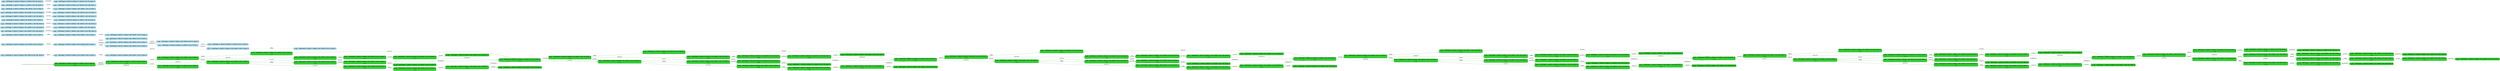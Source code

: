 digraph g {

	rankdir="LR"

	__invisible__[shape="point", color="forestgreen"]
	c0q0[label=<<b>c<sub>0</sub>q<sub>0</sub> = AskChange=0, AskCof=0, Balance=0, CofLeft=6, Pot=0, Status=0</b><br/><br/><i>v=56</i>>, shape="box", style="rounded, filled", fillcolor="limegreen", color="forestgreen", penwidth=3] // Initial
	c11q1[label=<<b>c<sub>11</sub>q<sub>1</sub> = AskChange=0, AskCof=0, Balance=0, CofLeft=6, Pot=0, Status=1</b><br/><br/><i>v=56</i>>, shape="box", style="rounded, filled", fillcolor="limegreen", color="forestgreen"]
	c24q0[label=<<b>c<sub>24</sub>q<sub>0</sub> = AskChange=0, AskCof=0, Balance=0, CofLeft=6, Pot=0, Status=2</b><br/><br/><i>v=56</i>>, shape="box", style="rounded, filled", fillcolor="limegreen", color="forestgreen"]
	c32q1[label=<<b>c<sub>32</sub>q<sub>1</sub> = AskChange=0, AskCof=0, Balance=100, CofLeft=6, Pot=0, Status=1</b><br/><br/><i>v=56</i>>, shape="box", style="rounded, filled", fillcolor="limegreen", color="forestgreen"]
	c33q0[label=<<b>c<sub>33</sub>q<sub>0</sub> = AskChange=0, AskCof=0, Balance=200, CofLeft=6, Pot=0, Status=1</b><br/><br/><i>v=55</i>>, shape="box", style="rounded, filled", fillcolor="limegreen", color="forestgreen"]
	c41q4[label=<<b>c<sub>41</sub>q<sub>4</sub> = AskChange=0, AskCof=1, Balance=200, CofLeft=6, Pot=0, Status=1</b><br/><br/><i>v=54</i>>, shape="box", style="rounded, filled", fillcolor="limegreen", color="forestgreen"]
	c42q2[label=<<b>c<sub>42</sub>q<sub>2</sub> = AskChange=1, AskCof=0, Balance=150, CofLeft=5, Pot=50, Status=1</b><br/><br/><i>v=53</i>>, shape="box", style="rounded, filled", fillcolor="limegreen", color="forestgreen"]
	c109q0[label=<<b>c<sub>109</sub>q<sub>0</sub> = AskChange=1, AskCof=0, Balance=150, CofLeft=5, Pot=50, Status=2</b>>, shape="box", style="rounded, filled", fillcolor="limegreen", color="forestgreen"]
	c48q1[label=<<b>c<sub>48</sub>q<sub>1</sub> = AskChange=0, AskCof=0, Balance=0, CofLeft=5, Pot=50, Status=1</b><br/><br/><i>v=53</i>>, shape="box", style="rounded, filled", fillcolor="limegreen", color="forestgreen"]
	c49q1[label=<<b>c<sub>49</sub>q<sub>1</sub> = AskChange=0, AskCof=0, Balance=100, CofLeft=5, Pot=50, Status=1</b><br/><br/><i>v=51</i>>, shape="box", style="rounded, filled", fillcolor="limegreen", color="forestgreen"]
	c53q4[label=<<b>c<sub>53</sub>q<sub>4</sub> = AskChange=0, AskCof=1, Balance=100, CofLeft=5, Pot=50, Status=1</b><br/><br/><i>v=50</i>>, shape="box", style="rounded, filled", fillcolor="limegreen", color="forestgreen"]
	c59q2[label=<<b>c<sub>59</sub>q<sub>2</sub> = AskChange=1, AskCof=0, Balance=50, CofLeft=4, Pot=100, Status=1</b><br/><br/><i>v=49</i>>, shape="box", style="rounded, filled", fillcolor="limegreen", color="forestgreen"]
	c114q0[label=<<b>c<sub>114</sub>q<sub>0</sub> = AskChange=1, AskCof=0, Balance=50, CofLeft=4, Pot=100, Status=2</b>>, shape="box", style="rounded, filled", fillcolor="limegreen", color="forestgreen"]
	c60q1[label=<<b>c<sub>60</sub>q<sub>1</sub> = AskChange=0, AskCof=0, Balance=0, CofLeft=4, Pot=100, Status=1</b><br/><br/><i>v=50</i>>, shape="box", style="rounded, filled", fillcolor="limegreen", color="forestgreen"]
	c61q1[label=<<b>c<sub>61</sub>q<sub>1</sub> = AskChange=0, AskCof=0, Balance=100, CofLeft=4, Pot=100, Status=1</b><br/><br/><i>v=48</i>>, shape="box", style="rounded, filled", fillcolor="limegreen", color="forestgreen"]
	c65q4[label=<<b>c<sub>65</sub>q<sub>4</sub> = AskChange=0, AskCof=1, Balance=100, CofLeft=4, Pot=100, Status=1</b><br/><br/><i>v=47</i>>, shape="box", style="rounded, filled", fillcolor="limegreen", color="forestgreen"]
	c71q2[label=<<b>c<sub>71</sub>q<sub>2</sub> = AskChange=1, AskCof=0, Balance=50, CofLeft=3, Pot=150, Status=1</b><br/><br/><i>v=46</i>>, shape="box", style="rounded, filled", fillcolor="limegreen", color="forestgreen"]
	c117q0[label=<<b>c<sub>117</sub>q<sub>0</sub> = AskChange=1, AskCof=0, Balance=50, CofLeft=3, Pot=150, Status=2</b>>, shape="box", style="rounded, filled", fillcolor="limegreen", color="forestgreen"]
	c72q1[label=<<b>c<sub>72</sub>q<sub>1</sub> = AskChange=0, AskCof=0, Balance=0, CofLeft=3, Pot=150, Status=1</b><br/><br/><i>v=47</i>>, shape="box", style="rounded, filled", fillcolor="limegreen", color="forestgreen"]
	c73q1[label=<<b>c<sub>73</sub>q<sub>1</sub> = AskChange=0, AskCof=0, Balance=100, CofLeft=3, Pot=150, Status=1</b><br/><br/><i>v=45</i>>, shape="box", style="rounded, filled", fillcolor="limegreen", color="forestgreen"]
	c77q4[label=<<b>c<sub>77</sub>q<sub>4</sub> = AskChange=0, AskCof=1, Balance=100, CofLeft=3, Pot=150, Status=1</b><br/><br/><i>v=44</i>>, shape="box", style="rounded, filled", fillcolor="limegreen", color="forestgreen"]
	c83q2[label=<<b>c<sub>83</sub>q<sub>2</sub> = AskChange=1, AskCof=0, Balance=50, CofLeft=2, Pot=200, Status=1</b><br/><br/><i>v=43</i>>, shape="box", style="rounded, filled", fillcolor="limegreen", color="forestgreen"]
	c120q0[label=<<b>c<sub>120</sub>q<sub>0</sub> = AskChange=1, AskCof=0, Balance=50, CofLeft=2, Pot=200, Status=2</b>>, shape="box", style="rounded, filled", fillcolor="limegreen", color="forestgreen"]
	c84q1[label=<<b>c<sub>84</sub>q<sub>1</sub> = AskChange=0, AskCof=0, Balance=0, CofLeft=2, Pot=200, Status=1</b><br/><br/><i>v=44</i>>, shape="box", style="rounded, filled", fillcolor="limegreen", color="forestgreen"]
	c85q1[label=<<b>c<sub>85</sub>q<sub>1</sub> = AskChange=0, AskCof=0, Balance=100, CofLeft=2, Pot=200, Status=1</b><br/><br/><i>v=42</i>>, shape="box", style="rounded, filled", fillcolor="limegreen", color="forestgreen"]
	c89q4[label=<<b>c<sub>89</sub>q<sub>4</sub> = AskChange=0, AskCof=1, Balance=100, CofLeft=2, Pot=200, Status=1</b><br/><br/><i>v=41</i>>, shape="box", style="rounded, filled", fillcolor="limegreen", color="forestgreen"]
	c95q2[label=<<b>c<sub>95</sub>q<sub>2</sub> = AskChange=1, AskCof=0, Balance=50, CofLeft=1, Pot=250, Status=1</b><br/><br/><i>v=40</i>>, shape="box", style="rounded, filled", fillcolor="limegreen", color="forestgreen"]
	c123q0[label=<<b>c<sub>123</sub>q<sub>0</sub> = AskChange=1, AskCof=0, Balance=50, CofLeft=1, Pot=250, Status=2</b>>, shape="box", style="rounded, filled", fillcolor="limegreen", color="forestgreen"]
	c96q1[label=<<b>c<sub>96</sub>q<sub>1</sub> = AskChange=0, AskCof=0, Balance=0, CofLeft=1, Pot=250, Status=1</b><br/><br/><i>v=41</i>>, shape="box", style="rounded, filled", fillcolor="limegreen", color="forestgreen"]
	c97q1[label=<<b>c<sub>97</sub>q<sub>1</sub> = AskChange=0, AskCof=0, Balance=100, CofLeft=1, Pot=250, Status=1</b><br/><br/><i>v=39</i>>, shape="box", style="rounded, filled", fillcolor="limegreen", color="forestgreen"]
	c101q4[label=<<b>c<sub>101</sub>q<sub>4</sub> = AskChange=0, AskCof=1, Balance=100, CofLeft=1, Pot=250, Status=1</b><br/><br/><i>v=38</i>>, shape="box", style="rounded, filled", fillcolor="limegreen", color="forestgreen"]
	c107q0[label=<<b>c<sub>107</sub>q<sub>0</sub> = AskChange=1, AskCof=0, Balance=50, CofLeft=0, Pot=300, Status=2</b><br/><br/><i>v=37</i>>, shape="box", style="rounded, filled", fillcolor="limegreen", color="forestgreen"]
	c126q0[label=<<b>c<sub>126</sub>q<sub>0</sub> = AskChange=1, AskCof=0, Balance=50, CofLeft=0, Pot=300, Status=0</b>>, shape="box", style="rounded, filled", fillcolor="limegreen", color="forestgreen"]
	c102q0[label=<<b>c<sub>102</sub>q<sub>0</sub> = AskChange=0, AskCof=0, Balance=200, CofLeft=1, Pot=250, Status=1</b><br/><br/><i>v=37</i>>, shape="box", style="rounded, filled", fillcolor="limegreen", color="forestgreen"]
	c104q4[label=<<b>c<sub>104</sub>q<sub>4</sub> = AskChange=0, AskCof=1, Balance=200, CofLeft=1, Pot=250, Status=1</b><br/><br/><i>v=36</i>>, shape="box", style="rounded, filled", fillcolor="limegreen", color="forestgreen"]
	c105q0[label=<<b>c<sub>105</sub>q<sub>0</sub> = AskChange=1, AskCof=0, Balance=150, CofLeft=0, Pot=300, Status=2</b><br/><br/><i>v=35</i>>, shape="box", style="rounded, filled", fillcolor="limegreen", color="forestgreen"]
	c124q0[label=<<b>c<sub>124</sub>q<sub>0</sub> = AskChange=1, AskCof=0, Balance=150, CofLeft=0, Pot=300, Status=0</b>>, shape="box", style="rounded, filled", fillcolor="limegreen", color="forestgreen"]
	c100q1[label=<<b>c<sub>100</sub>q<sub>1</sub> = AskChange=0, AskCof=0, Balance=150, CofLeft=1, Pot=250, Status=1</b><br/><br/><i>v=38</i>>, shape="box", style="rounded, filled", fillcolor="limegreen", color="forestgreen"]
	c103q4[label=<<b>c<sub>103</sub>q<sub>4</sub> = AskChange=0, AskCof=1, Balance=150, CofLeft=1, Pot=250, Status=1</b><br/><br/><i>v=37</i>>, shape="box", style="rounded, filled", fillcolor="limegreen", color="forestgreen"]
	c106q0[label=<<b>c<sub>106</sub>q<sub>0</sub> = AskChange=1, AskCof=0, Balance=100, CofLeft=0, Pot=300, Status=2</b><br/><br/><i>v=36</i>>, shape="box", style="rounded, filled", fillcolor="limegreen", color="forestgreen"]
	c125q0[label=<<b>c<sub>125</sub>q<sub>0</sub> = AskChange=1, AskCof=0, Balance=100, CofLeft=0, Pot=300, Status=0</b>>, shape="box", style="rounded, filled", fillcolor="limegreen", color="forestgreen"]
	c98q1[label=<<b>c<sub>98</sub>q<sub>1</sub> = AskChange=0, AskCof=0, Balance=50, CofLeft=1, Pot=250, Status=1</b><br/><br/><i>v=40</i>>, shape="box", style="rounded, filled", fillcolor="limegreen", color="forestgreen"]
	c99q4[label=<<b>c<sub>99</sub>q<sub>4</sub> = AskChange=0, AskCof=1, Balance=50, CofLeft=1, Pot=250, Status=1</b><br/><br/><i>v=39</i>>, shape="box", style="rounded, filled", fillcolor="limegreen", color="forestgreen"]
	c108q0[label=<<b>c<sub>108</sub>q<sub>0</sub> = AskChange=0, AskCof=0, Balance=0, CofLeft=0, Pot=300, Status=2</b><br/><br/><i>v=38</i>>, shape="box", style="rounded, filled", fillcolor="limegreen", color="forestgreen"]
	c127q0[label=<<b>c<sub>127</sub>q<sub>0</sub> = AskChange=0, AskCof=0, Balance=0, CofLeft=0, Pot=300, Status=0</b>>, shape="box", style="rounded, filled", fillcolor="limegreen", color="forestgreen"]
	c90q0[label=<<b>c<sub>90</sub>q<sub>0</sub> = AskChange=0, AskCof=0, Balance=200, CofLeft=2, Pot=200, Status=1</b><br/><br/><i>v=40</i>>, shape="box", style="rounded, filled", fillcolor="limegreen", color="forestgreen"]
	c92q4[label=<<b>c<sub>92</sub>q<sub>4</sub> = AskChange=0, AskCof=1, Balance=200, CofLeft=2, Pot=200, Status=1</b><br/><br/><i>v=39</i>>, shape="box", style="rounded, filled", fillcolor="limegreen", color="forestgreen"]
	c93q2[label=<<b>c<sub>93</sub>q<sub>2</sub> = AskChange=1, AskCof=0, Balance=150, CofLeft=1, Pot=250, Status=1</b><br/><br/><i>v=38</i>>, shape="box", style="rounded, filled", fillcolor="limegreen", color="forestgreen"]
	c121q0[label=<<b>c<sub>121</sub>q<sub>0</sub> = AskChange=1, AskCof=0, Balance=150, CofLeft=1, Pot=250, Status=2</b>>, shape="box", style="rounded, filled", fillcolor="limegreen", color="forestgreen"]
	c88q1[label=<<b>c<sub>88</sub>q<sub>1</sub> = AskChange=0, AskCof=0, Balance=150, CofLeft=2, Pot=200, Status=1</b><br/><br/><i>v=41</i>>, shape="box", style="rounded, filled", fillcolor="limegreen", color="forestgreen"]
	c91q4[label=<<b>c<sub>91</sub>q<sub>4</sub> = AskChange=0, AskCof=1, Balance=150, CofLeft=2, Pot=200, Status=1</b><br/><br/><i>v=40</i>>, shape="box", style="rounded, filled", fillcolor="limegreen", color="forestgreen"]
	c94q2[label=<<b>c<sub>94</sub>q<sub>2</sub> = AskChange=1, AskCof=0, Balance=100, CofLeft=1, Pot=250, Status=1</b><br/><br/><i>v=39</i>>, shape="box", style="rounded, filled", fillcolor="limegreen", color="forestgreen"]
	c122q0[label=<<b>c<sub>122</sub>q<sub>0</sub> = AskChange=1, AskCof=0, Balance=100, CofLeft=1, Pot=250, Status=2</b>>, shape="box", style="rounded, filled", fillcolor="limegreen", color="forestgreen"]
	c86q1[label=<<b>c<sub>86</sub>q<sub>1</sub> = AskChange=0, AskCof=0, Balance=50, CofLeft=2, Pot=200, Status=1</b><br/><br/><i>v=43</i>>, shape="box", style="rounded, filled", fillcolor="limegreen", color="forestgreen"]
	c87q4[label=<<b>c<sub>87</sub>q<sub>4</sub> = AskChange=0, AskCof=1, Balance=50, CofLeft=2, Pot=200, Status=1</b><br/><br/><i>v=42</i>>, shape="box", style="rounded, filled", fillcolor="limegreen", color="forestgreen"]
	c78q0[label=<<b>c<sub>78</sub>q<sub>0</sub> = AskChange=0, AskCof=0, Balance=200, CofLeft=3, Pot=150, Status=1</b><br/><br/><i>v=43</i>>, shape="box", style="rounded, filled", fillcolor="limegreen", color="forestgreen"]
	c80q4[label=<<b>c<sub>80</sub>q<sub>4</sub> = AskChange=0, AskCof=1, Balance=200, CofLeft=3, Pot=150, Status=1</b><br/><br/><i>v=42</i>>, shape="box", style="rounded, filled", fillcolor="limegreen", color="forestgreen"]
	c81q2[label=<<b>c<sub>81</sub>q<sub>2</sub> = AskChange=1, AskCof=0, Balance=150, CofLeft=2, Pot=200, Status=1</b><br/><br/><i>v=41</i>>, shape="box", style="rounded, filled", fillcolor="limegreen", color="forestgreen"]
	c118q0[label=<<b>c<sub>118</sub>q<sub>0</sub> = AskChange=1, AskCof=0, Balance=150, CofLeft=2, Pot=200, Status=2</b>>, shape="box", style="rounded, filled", fillcolor="limegreen", color="forestgreen"]
	c76q1[label=<<b>c<sub>76</sub>q<sub>1</sub> = AskChange=0, AskCof=0, Balance=150, CofLeft=3, Pot=150, Status=1</b><br/><br/><i>v=44</i>>, shape="box", style="rounded, filled", fillcolor="limegreen", color="forestgreen"]
	c79q4[label=<<b>c<sub>79</sub>q<sub>4</sub> = AskChange=0, AskCof=1, Balance=150, CofLeft=3, Pot=150, Status=1</b><br/><br/><i>v=43</i>>, shape="box", style="rounded, filled", fillcolor="limegreen", color="forestgreen"]
	c82q2[label=<<b>c<sub>82</sub>q<sub>2</sub> = AskChange=1, AskCof=0, Balance=100, CofLeft=2, Pot=200, Status=1</b><br/><br/><i>v=42</i>>, shape="box", style="rounded, filled", fillcolor="limegreen", color="forestgreen"]
	c119q0[label=<<b>c<sub>119</sub>q<sub>0</sub> = AskChange=1, AskCof=0, Balance=100, CofLeft=2, Pot=200, Status=2</b>>, shape="box", style="rounded, filled", fillcolor="limegreen", color="forestgreen"]
	c74q1[label=<<b>c<sub>74</sub>q<sub>1</sub> = AskChange=0, AskCof=0, Balance=50, CofLeft=3, Pot=150, Status=1</b><br/><br/><i>v=46</i>>, shape="box", style="rounded, filled", fillcolor="limegreen", color="forestgreen"]
	c75q4[label=<<b>c<sub>75</sub>q<sub>4</sub> = AskChange=0, AskCof=1, Balance=50, CofLeft=3, Pot=150, Status=1</b><br/><br/><i>v=45</i>>, shape="box", style="rounded, filled", fillcolor="limegreen", color="forestgreen"]
	c66q0[label=<<b>c<sub>66</sub>q<sub>0</sub> = AskChange=0, AskCof=0, Balance=200, CofLeft=4, Pot=100, Status=1</b><br/><br/><i>v=46</i>>, shape="box", style="rounded, filled", fillcolor="limegreen", color="forestgreen"]
	c68q4[label=<<b>c<sub>68</sub>q<sub>4</sub> = AskChange=0, AskCof=1, Balance=200, CofLeft=4, Pot=100, Status=1</b><br/><br/><i>v=45</i>>, shape="box", style="rounded, filled", fillcolor="limegreen", color="forestgreen"]
	c69q2[label=<<b>c<sub>69</sub>q<sub>2</sub> = AskChange=1, AskCof=0, Balance=150, CofLeft=3, Pot=150, Status=1</b><br/><br/><i>v=44</i>>, shape="box", style="rounded, filled", fillcolor="limegreen", color="forestgreen"]
	c115q0[label=<<b>c<sub>115</sub>q<sub>0</sub> = AskChange=1, AskCof=0, Balance=150, CofLeft=3, Pot=150, Status=2</b>>, shape="box", style="rounded, filled", fillcolor="limegreen", color="forestgreen"]
	c64q1[label=<<b>c<sub>64</sub>q<sub>1</sub> = AskChange=0, AskCof=0, Balance=150, CofLeft=4, Pot=100, Status=1</b><br/><br/><i>v=47</i>>, shape="box", style="rounded, filled", fillcolor="limegreen", color="forestgreen"]
	c67q4[label=<<b>c<sub>67</sub>q<sub>4</sub> = AskChange=0, AskCof=1, Balance=150, CofLeft=4, Pot=100, Status=1</b><br/><br/><i>v=46</i>>, shape="box", style="rounded, filled", fillcolor="limegreen", color="forestgreen"]
	c70q2[label=<<b>c<sub>70</sub>q<sub>2</sub> = AskChange=1, AskCof=0, Balance=100, CofLeft=3, Pot=150, Status=1</b><br/><br/><i>v=45</i>>, shape="box", style="rounded, filled", fillcolor="limegreen", color="forestgreen"]
	c116q0[label=<<b>c<sub>116</sub>q<sub>0</sub> = AskChange=1, AskCof=0, Balance=100, CofLeft=3, Pot=150, Status=2</b>>, shape="box", style="rounded, filled", fillcolor="limegreen", color="forestgreen"]
	c62q1[label=<<b>c<sub>62</sub>q<sub>1</sub> = AskChange=0, AskCof=0, Balance=50, CofLeft=4, Pot=100, Status=1</b><br/><br/><i>v=49</i>>, shape="box", style="rounded, filled", fillcolor="limegreen", color="forestgreen"]
	c63q4[label=<<b>c<sub>63</sub>q<sub>4</sub> = AskChange=0, AskCof=1, Balance=50, CofLeft=4, Pot=100, Status=1</b><br/><br/><i>v=48</i>>, shape="box", style="rounded, filled", fillcolor="limegreen", color="forestgreen"]
	c54q0[label=<<b>c<sub>54</sub>q<sub>0</sub> = AskChange=0, AskCof=0, Balance=200, CofLeft=5, Pot=50, Status=1</b><br/><br/><i>v=49</i>>, shape="box", style="rounded, filled", fillcolor="limegreen", color="forestgreen"]
	c56q4[label=<<b>c<sub>56</sub>q<sub>4</sub> = AskChange=0, AskCof=1, Balance=200, CofLeft=5, Pot=50, Status=1</b><br/><br/><i>v=48</i>>, shape="box", style="rounded, filled", fillcolor="limegreen", color="forestgreen"]
	c57q2[label=<<b>c<sub>57</sub>q<sub>2</sub> = AskChange=1, AskCof=0, Balance=150, CofLeft=4, Pot=100, Status=1</b><br/><br/><i>v=47</i>>, shape="box", style="rounded, filled", fillcolor="limegreen", color="forestgreen"]
	c112q0[label=<<b>c<sub>112</sub>q<sub>0</sub> = AskChange=1, AskCof=0, Balance=150, CofLeft=4, Pot=100, Status=2</b>>, shape="box", style="rounded, filled", fillcolor="limegreen", color="forestgreen"]
	c52q1[label=<<b>c<sub>52</sub>q<sub>1</sub> = AskChange=0, AskCof=0, Balance=150, CofLeft=5, Pot=50, Status=1</b><br/><br/><i>v=50</i>>, shape="box", style="rounded, filled", fillcolor="limegreen", color="forestgreen"]
	c55q4[label=<<b>c<sub>55</sub>q<sub>4</sub> = AskChange=0, AskCof=1, Balance=150, CofLeft=5, Pot=50, Status=1</b><br/><br/><i>v=49</i>>, shape="box", style="rounded, filled", fillcolor="limegreen", color="forestgreen"]
	c58q2[label=<<b>c<sub>58</sub>q<sub>2</sub> = AskChange=1, AskCof=0, Balance=100, CofLeft=4, Pot=100, Status=1</b><br/><br/><i>v=48</i>>, shape="box", style="rounded, filled", fillcolor="limegreen", color="forestgreen"]
	c113q0[label=<<b>c<sub>113</sub>q<sub>0</sub> = AskChange=1, AskCof=0, Balance=100, CofLeft=4, Pot=100, Status=2</b>>, shape="box", style="rounded, filled", fillcolor="limegreen", color="forestgreen"]
	c50q1[label=<<b>c<sub>50</sub>q<sub>1</sub> = AskChange=0, AskCof=0, Balance=50, CofLeft=5, Pot=50, Status=1</b><br/><br/><i>v=52</i>>, shape="box", style="rounded, filled", fillcolor="limegreen", color="forestgreen"]
	c51q4[label=<<b>c<sub>51</sub>q<sub>4</sub> = AskChange=0, AskCof=1, Balance=50, CofLeft=5, Pot=50, Status=1</b><br/><br/><i>v=51</i>>, shape="box", style="rounded, filled", fillcolor="limegreen", color="forestgreen"]
	c34q1[label=<<b>c<sub>34</sub>q<sub>1</sub> = AskChange=0, AskCof=0, Balance=150, CofLeft=6, Pot=0, Status=1</b><br/><br/><i>v=56</i>>, shape="box", style="rounded, filled", fillcolor="limegreen", color="forestgreen"]
	c40q4[label=<<b>c<sub>40</sub>q<sub>4</sub> = AskChange=0, AskCof=1, Balance=150, CofLeft=6, Pot=0, Status=1</b><br/><br/><i>v=55</i>>, shape="box", style="rounded, filled", fillcolor="limegreen", color="forestgreen"]
	c43q2[label=<<b>c<sub>43</sub>q<sub>2</sub> = AskChange=1, AskCof=0, Balance=100, CofLeft=5, Pot=50, Status=1</b><br/><br/><i>v=54</i>>, shape="box", style="rounded, filled", fillcolor="limegreen", color="forestgreen"]
	c110q0[label=<<b>c<sub>110</sub>q<sub>0</sub> = AskChange=1, AskCof=0, Balance=100, CofLeft=5, Pot=50, Status=2</b>>, shape="box", style="rounded, filled", fillcolor="limegreen", color="forestgreen"]
	c44q4[label=<<b>c<sub>44</sub>q<sub>4</sub> = AskChange=0, AskCof=1, Balance=100, CofLeft=6, Pot=0, Status=1</b><br/><br/><i>v=55</i>>, shape="box", style="rounded, filled", fillcolor="limegreen", color="forestgreen"]
	c45q2[label=<<b>c<sub>45</sub>q<sub>2</sub> = AskChange=1, AskCof=0, Balance=50, CofLeft=5, Pot=50, Status=1</b><br/><br/><i>v=54</i>>, shape="box", style="rounded, filled", fillcolor="limegreen", color="forestgreen"]
	c111q0[label=<<b>c<sub>111</sub>q<sub>0</sub> = AskChange=1, AskCof=0, Balance=50, CofLeft=5, Pot=50, Status=2</b>>, shape="box", style="rounded, filled", fillcolor="limegreen", color="forestgreen"]
	c46q1[label=<<b>c<sub>46</sub>q<sub>1</sub> = AskChange=0, AskCof=0, Balance=50, CofLeft=6, Pot=0, Status=1</b><br/><br/><i>v=55</i>>, shape="box", style="rounded, filled", fillcolor="limegreen", color="forestgreen"]
	c47q4[label=<<b>c<sub>47</sub>q<sub>4</sub> = AskChange=0, AskCof=1, Balance=50, CofLeft=6, Pot=0, Status=1</b><br/><br/><i>v=54</i>>, shape="box", style="rounded, filled", fillcolor="limegreen", color="forestgreen"]
	c1q0[label=<<b>c<sub>1</sub>q<sub>0</sub> = AskChange=0, AskCof=0, Balance=200, CofLeft=0, Pot=0, Status=0</b>>, shape="box", style="rounded, filled, dashed", fillcolor="lightblue2", color="deepskyblue4"]
	c2q0[label=<<b>c<sub>2</sub>q<sub>0</sub> = AskChange=0, AskCof=0, Balance=200, CofLeft=1, Pot=0, Status=0</b>>, shape="box", style="rounded, filled, dashed", fillcolor="lightblue2", color="deepskyblue4"]
	c3q0[label=<<b>c<sub>3</sub>q<sub>0</sub> = AskChange=0, AskCof=0, Balance=200, CofLeft=0, Pot=0, Status=1</b>>, shape="box", style="rounded, filled, dashed", fillcolor="lightblue2", color="deepskyblue4"]
	c4q0[label=<<b>c<sub>4</sub>q<sub>0</sub> = AskChange=0, AskCof=0, Balance=200, CofLeft=0, Pot=0, Status=2</b>>, shape="box", style="rounded, filled, dashed", fillcolor="lightblue2", color="deepskyblue4"]
	c5q2[label=<<b>c<sub>5</sub>q<sub>2</sub> = AskChange=1, AskCof=0, Balance=200, CofLeft=0, Pot=0, Status=1</b>>, shape="box", style="rounded, filled, dashed", fillcolor="lightblue2", color="deepskyblue4"]
	c6q0[label=<<b>c<sub>6</sub>q<sub>0</sub> = AskChange=0, AskCof=1, Balance=200, CofLeft=0, Pot=0, Status=1</b>>, shape="box", style="rounded, filled, dashed", fillcolor="lightblue2", color="deepskyblue4"]
	c7q0[label=<<b>c<sub>7</sub>q<sub>0</sub> = AskChange=0, AskCof=0, Balance=200, CofLeft=1, Pot=0, Status=1</b>>, shape="box", style="rounded, filled, dashed", fillcolor="lightblue2", color="deepskyblue4"]
	c8q4[label=<<b>c<sub>8</sub>q<sub>4</sub> = AskChange=0, AskCof=1, Balance=200, CofLeft=1, Pot=0, Status=1</b>>, shape="box", style="rounded, filled, dashed", fillcolor="lightblue2", color="deepskyblue4"]
	c9q0[label=<<b>c<sub>9</sub>q<sub>0</sub> = AskChange=0, AskCof=1, Balance=200, CofLeft=0, Pot=300, Status=2</b>>, shape="box", style="rounded, filled, dashed", fillcolor="lightblue2", color="deepskyblue4"]
	c10q0[label=<<b>c<sub>10</sub>q<sub>0</sub> = AskChange=0, AskCof=1, Balance=200, CofLeft=0, Pot=300, Status=0</b>>, shape="box", style="rounded, filled, dashed", fillcolor="lightblue2", color="deepskyblue4"]
	c12q0[label=<<b>c<sub>12</sub>q<sub>0</sub> = AskChange=1, AskCof=0, Balance=150, CofLeft=1, Pot=100, Status=0</b>>, shape="box", style="rounded, filled, dashed", fillcolor="lightblue2", color="deepskyblue4"]
	c13q1[label=<<b>c<sub>13</sub>q<sub>1</sub> = AskChange=0, AskCof=0, Balance=0, CofLeft=1, Pot=100, Status=1</b>>, shape="box", style="rounded, filled, dashed", fillcolor="lightblue2", color="deepskyblue4"]
	c14q0[label=<<b>c<sub>14</sub>q<sub>0</sub> = AskChange=0, AskCof=0, Balance=200, CofLeft=0, Pot=300, Status=0</b>>, shape="box", style="rounded, filled, dashed", fillcolor="lightblue2", color="deepskyblue4"]
	c15q0[label=<<b>c<sub>15</sub>q<sub>0</sub> = AskChange=1, AskCof=0, Balance=200, CofLeft=0, Pot=0, Status=2</b>>, shape="box", style="rounded, filled, dashed", fillcolor="lightblue2", color="deepskyblue4"]
	c16q1[label=<<b>c<sub>16</sub>q<sub>1</sub> = AskChange=0, AskCof=0, Balance=0, CofLeft=0, Pot=0, Status=1</b>>, shape="box", style="rounded, filled, dashed", fillcolor="lightblue2", color="deepskyblue4"]
	c17q0[label=<<b>c<sub>17</sub>q<sub>0</sub> = AskChange=0, AskCof=1, Balance=200, CofLeft=1, Pot=0, Status=2</b>>, shape="box", style="rounded, filled, dashed", fillcolor="lightblue2", color="deepskyblue4"]
	c18q4[label=<<b>c<sub>18</sub>q<sub>4</sub> = AskChange=0, AskCof=1, Balance=150, CofLeft=1, Pot=200, Status=1</b>>, shape="box", style="rounded, filled, dashed", fillcolor="lightblue2", color="deepskyblue4"]
	c19q0[label=<<b>c<sub>19</sub>q<sub>0</sub> = AskChange=1, AskCof=0, Balance=100, CofLeft=0, Pot=250, Status=2</b>>, shape="box", style="rounded, filled, dashed", fillcolor="lightblue2", color="deepskyblue4"]
	c20q4[label=<<b>c<sub>20</sub>q<sub>4</sub> = AskChange=0, AskCof=1, Balance=50, CofLeft=2, Pot=0, Status=1</b>>, shape="box", style="rounded, filled, dashed", fillcolor="lightblue2", color="deepskyblue4"]
	c21q1[label=<<b>c<sub>21</sub>q<sub>1</sub> = AskChange=0, AskCof=0, Balance=0, CofLeft=1, Pot=50, Status=1</b>>, shape="box", style="rounded, filled, dashed", fillcolor="lightblue2", color="deepskyblue4"]
	c22q4[label=<<b>c<sub>22</sub>q<sub>4</sub> = AskChange=0, AskCof=1, Balance=150, CofLeft=2, Pot=50, Status=1</b>>, shape="box", style="rounded, filled, dashed", fillcolor="lightblue2", color="deepskyblue4"]
	c23q2[label=<<b>c<sub>23</sub>q<sub>2</sub> = AskChange=1, AskCof=0, Balance=100, CofLeft=1, Pot=100, Status=1</b>>, shape="box", style="rounded, filled, dashed", fillcolor="lightblue2", color="deepskyblue4"]
	c25q0[label=<<b>c<sub>25</sub>q<sub>0</sub> = AskChange=0, AskCof=0, Balance=0, CofLeft=0, Pot=0, Status=2</b>>, shape="box", style="rounded, filled, dashed", fillcolor="lightblue2", color="deepskyblue4"]
	c26q1[label=<<b>c<sub>26</sub>q<sub>1</sub> = AskChange=0, AskCof=0, Balance=150, CofLeft=0, Pot=150, Status=1</b>>, shape="box", style="rounded, filled, dashed", fillcolor="lightblue2", color="deepskyblue4"]
	c27q2[label=<<b>c<sub>27</sub>q<sub>2</sub> = AskChange=1, AskCof=0, Balance=150, CofLeft=0, Pot=150, Status=1</b>>, shape="box", style="rounded, filled, dashed", fillcolor="lightblue2", color="deepskyblue4"]
	c28q1[label=<<b>c<sub>28</sub>q<sub>1</sub> = AskChange=0, AskCof=0, Balance=100, CofLeft=0, Pot=0, Status=1</b>>, shape="box", style="rounded, filled, dashed", fillcolor="lightblue2", color="deepskyblue4"]
	c29q0[label=<<b>c<sub>29</sub>q<sub>0</sub> = AskChange=0, AskCof=1, Balance=100, CofLeft=0, Pot=0, Status=1</b>>, shape="box", style="rounded, filled, dashed", fillcolor="lightblue2", color="deepskyblue4"]
	c30q1[label=<<b>c<sub>30</sub>q<sub>1</sub> = AskChange=0, AskCof=0, Balance=100, CofLeft=1, Pot=0, Status=1</b>>, shape="box", style="rounded, filled, dashed", fillcolor="lightblue2", color="deepskyblue4"]
	c31q4[label=<<b>c<sub>31</sub>q<sub>4</sub> = AskChange=0, AskCof=1, Balance=100, CofLeft=1, Pot=0, Status=1</b>>, shape="box", style="rounded, filled, dashed", fillcolor="lightblue2", color="deepskyblue4"]
	c35q1[label=<<b>c<sub>35</sub>q<sub>1</sub> = AskChange=0, AskCof=0, Balance=0, CofLeft=0, Pot=250, Status=1</b>>, shape="box", style="rounded, filled, dashed", fillcolor="lightblue2", color="deepskyblue4"]
	c36q1[label=<<b>c<sub>36</sub>q<sub>1</sub> = AskChange=0, AskCof=0, Balance=50, CofLeft=0, Pot=250, Status=1</b>>, shape="box", style="rounded, filled, dashed", fillcolor="lightblue2", color="deepskyblue4"]
	c37q1[label=<<b>c<sub>37</sub>q<sub>1</sub> = AskChange=0, AskCof=0, Balance=150, CofLeft=0, Pot=0, Status=1</b>>, shape="box", style="rounded, filled, dashed", fillcolor="lightblue2", color="deepskyblue4"]
	c38q1[label=<<b>c<sub>38</sub>q<sub>1</sub> = AskChange=0, AskCof=0, Balance=0, CofLeft=0, Pot=50, Status=1</b>>, shape="box", style="rounded, filled, dashed", fillcolor="lightblue2", color="deepskyblue4"]
	c39q0[label=<<b>c<sub>39</sub>q<sub>0</sub> = AskChange=0, AskCof=0, Balance=0, CofLeft=0, Pot=50, Status=0</b>>, shape="box", style="rounded, filled, dashed", fillcolor="lightblue2", color="deepskyblue4"]

	__invisible__ -> c0q0[penwidth=3, color="forestgreen"]
	c0q0 -> c11q1[label=<powerUp>, color="forestgreen"]
	c11q1 -> c24q0[label=<autoOut>, color="forestgreen"]
	c24q0 -> c0q0[label=<powerDown>, color="forestgreen"]
	c11q1 -> c32q1[label=<insert100>, color="forestgreen"]
	c32q1 -> c33q0[label=<insert100>, color="forestgreen"]
	c33q0 -> c41q4[label=<cofReq>, color="forestgreen"]
	c41q4 -> c42q2[label=<serveCof>, color="forestgreen"]
	c42q2 -> c109q0[label=<autoOut>, color="forestgreen"]
	c42q2 -> c48q1[label=<backBalance>, color="forestgreen"]
	c48q1 -> c49q1[label=<insert100>, color="forestgreen"]
	c49q1 -> c53q4[label=<cofReq>, color="forestgreen"]
	c53q4 -> c59q2[label=<serveCof>, color="forestgreen"]
	c59q2 -> c114q0[label=<autoOut>, color="forestgreen"]
	c59q2 -> c60q1[label=<backBalance>, color="forestgreen"]
	c60q1 -> c61q1[label=<insert100>, color="forestgreen"]
	c61q1 -> c65q4[label=<cofReq>, color="forestgreen"]
	c65q4 -> c71q2[label=<serveCof>, color="forestgreen"]
	c71q2 -> c117q0[label=<autoOut>, color="forestgreen"]
	c71q2 -> c72q1[label=<backBalance>, color="forestgreen"]
	c72q1 -> c73q1[label=<insert100>, color="forestgreen"]
	c73q1 -> c77q4[label=<cofReq>, color="forestgreen"]
	c77q4 -> c83q2[label=<serveCof>, color="forestgreen"]
	c83q2 -> c120q0[label=<autoOut>, color="forestgreen"]
	c83q2 -> c84q1[label=<backBalance>, color="forestgreen"]
	c84q1 -> c85q1[label=<insert100>, color="forestgreen"]
	c85q1 -> c89q4[label=<cofReq>, color="forestgreen"]
	c89q4 -> c95q2[label=<serveCof>, color="forestgreen"]
	c95q2 -> c123q0[label=<autoOut>, color="forestgreen"]
	c95q2 -> c96q1[label=<backBalance>, color="forestgreen"]
	c96q1 -> c97q1[label=<insert100>, color="forestgreen"]
	c97q1 -> c101q4[label=<cofReq>, color="forestgreen"]
	c101q4 -> c107q0[label=<serveCof>, color="forestgreen"]
	c107q0 -> c126q0[label=<powerDown>, color="forestgreen"]
	c97q1 -> c102q0[label=<insert100>, color="forestgreen"]
	c102q0 -> c104q4[label=<cofReq>, color="forestgreen"]
	c104q4 -> c105q0[label=<serveCof>, color="forestgreen"]
	c105q0 -> c124q0[label=<powerDown>, color="forestgreen"]
	c97q1 -> c100q1[label=<insert50>, color="forestgreen"]
	c100q1 -> c103q4[label=<cofReq>, color="forestgreen"]
	c103q4 -> c106q0[label=<serveCof>, color="forestgreen"]
	c106q0 -> c125q0[label=<powerDown>, color="forestgreen"]
	c100q1 -> c102q0[label=<insert50>, color="forestgreen"]
	c96q1 -> c98q1[label=<insert50>, color="forestgreen"]
	c98q1 -> c99q4[label=<cofReq>, color="forestgreen"]
	c99q4 -> c108q0[label=<serveCof>, color="forestgreen"]
	c108q0 -> c127q0[label=<powerDown>, color="forestgreen"]
	c98q1 -> c100q1[label=<insert100>, color="forestgreen"]
	c98q1 -> c97q1[label=<insert50>, color="forestgreen"]
	c85q1 -> c90q0[label=<insert100>, color="forestgreen"]
	c90q0 -> c92q4[label=<cofReq>, color="forestgreen"]
	c92q4 -> c93q2[label=<serveCof>, color="forestgreen"]
	c93q2 -> c121q0[label=<autoOut>, color="forestgreen"]
	c93q2 -> c96q1[label=<backBalance>, color="forestgreen"]
	c85q1 -> c88q1[label=<insert50>, color="forestgreen"]
	c88q1 -> c91q4[label=<cofReq>, color="forestgreen"]
	c91q4 -> c94q2[label=<serveCof>, color="forestgreen"]
	c94q2 -> c122q0[label=<autoOut>, color="forestgreen"]
	c94q2 -> c96q1[label=<backBalance>, color="forestgreen"]
	c88q1 -> c90q0[label=<insert50>, color="forestgreen"]
	c84q1 -> c86q1[label=<insert50>, color="forestgreen"]
	c86q1 -> c87q4[label=<cofReq>, color="forestgreen"]
	c87q4 -> c96q1[label=<serveCof>, color="forestgreen"]
	c86q1 -> c88q1[label=<insert100>, color="forestgreen"]
	c86q1 -> c85q1[label=<insert50>, color="forestgreen"]
	c73q1 -> c78q0[label=<insert100>, color="forestgreen"]
	c78q0 -> c80q4[label=<cofReq>, color="forestgreen"]
	c80q4 -> c81q2[label=<serveCof>, color="forestgreen"]
	c81q2 -> c118q0[label=<autoOut>, color="forestgreen"]
	c81q2 -> c84q1[label=<backBalance>, color="forestgreen"]
	c73q1 -> c76q1[label=<insert50>, color="forestgreen"]
	c76q1 -> c79q4[label=<cofReq>, color="forestgreen"]
	c79q4 -> c82q2[label=<serveCof>, color="forestgreen"]
	c82q2 -> c119q0[label=<autoOut>, color="forestgreen"]
	c82q2 -> c84q1[label=<backBalance>, color="forestgreen"]
	c76q1 -> c78q0[label=<insert50>, color="forestgreen"]
	c72q1 -> c74q1[label=<insert50>, color="forestgreen"]
	c74q1 -> c75q4[label=<cofReq>, color="forestgreen"]
	c75q4 -> c84q1[label=<serveCof>, color="forestgreen"]
	c74q1 -> c76q1[label=<insert100>, color="forestgreen"]
	c74q1 -> c73q1[label=<insert50>, color="forestgreen"]
	c61q1 -> c66q0[label=<insert100>, color="forestgreen"]
	c66q0 -> c68q4[label=<cofReq>, color="forestgreen"]
	c68q4 -> c69q2[label=<serveCof>, color="forestgreen"]
	c69q2 -> c115q0[label=<autoOut>, color="forestgreen"]
	c69q2 -> c72q1[label=<backBalance>, color="forestgreen"]
	c61q1 -> c64q1[label=<insert50>, color="forestgreen"]
	c64q1 -> c67q4[label=<cofReq>, color="forestgreen"]
	c67q4 -> c70q2[label=<serveCof>, color="forestgreen"]
	c70q2 -> c116q0[label=<autoOut>, color="forestgreen"]
	c70q2 -> c72q1[label=<backBalance>, color="forestgreen"]
	c64q1 -> c66q0[label=<insert50>, color="forestgreen"]
	c60q1 -> c62q1[label=<insert50>, color="forestgreen"]
	c62q1 -> c63q4[label=<cofReq>, color="forestgreen"]
	c63q4 -> c72q1[label=<serveCof>, color="forestgreen"]
	c62q1 -> c64q1[label=<insert100>, color="forestgreen"]
	c62q1 -> c61q1[label=<insert50>, color="forestgreen"]
	c49q1 -> c54q0[label=<insert100>, color="forestgreen"]
	c54q0 -> c56q4[label=<cofReq>, color="forestgreen"]
	c56q4 -> c57q2[label=<serveCof>, color="forestgreen"]
	c57q2 -> c112q0[label=<autoOut>, color="forestgreen"]
	c57q2 -> c60q1[label=<backBalance>, color="forestgreen"]
	c49q1 -> c52q1[label=<insert50>, color="forestgreen"]
	c52q1 -> c55q4[label=<cofReq>, color="forestgreen"]
	c55q4 -> c58q2[label=<serveCof>, color="forestgreen"]
	c58q2 -> c113q0[label=<autoOut>, color="forestgreen"]
	c58q2 -> c60q1[label=<backBalance>, color="forestgreen"]
	c52q1 -> c54q0[label=<insert50>, color="forestgreen"]
	c48q1 -> c50q1[label=<insert50>, color="forestgreen"]
	c50q1 -> c51q4[label=<cofReq>, color="forestgreen"]
	c51q4 -> c60q1[label=<serveCof>, color="forestgreen"]
	c50q1 -> c52q1[label=<insert100>, color="forestgreen"]
	c50q1 -> c49q1[label=<insert50>, color="forestgreen"]
	c32q1 -> c34q1[label=<insert50>, color="forestgreen"]
	c34q1 -> c33q0[label=<insert50>, color="forestgreen"]
	c34q1 -> c40q4[label=<cofReq>, color="forestgreen"]
	c40q4 -> c43q2[label=<serveCof>, color="forestgreen"]
	c43q2 -> c110q0[label=<autoOut>, color="forestgreen"]
	c43q2 -> c48q1[label=<backBalance>, color="forestgreen"]
	c32q1 -> c44q4[label=<cofReq>, color="forestgreen"]
	c44q4 -> c45q2[label=<serveCof>, color="forestgreen"]
	c45q2 -> c111q0[label=<autoOut>, color="forestgreen"]
	c45q2 -> c48q1[label=<backBalance>, color="forestgreen"]
	c11q1 -> c0q0[label=<powerDown>, color="forestgreen"]
	c11q1 -> c46q1[label=<insert50>, color="forestgreen"]
	c46q1 -> c47q4[label=<cofReq>, color="forestgreen"]
	c47q4 -> c48q1[label=<serveCof>, color="forestgreen"]
	c46q1 -> c34q1[label=<insert100>, color="forestgreen"]
	c46q1 -> c32q1[label=<insert50>, color="forestgreen"]
	c1q0 -> c2q0[label=<addCof>, color="deepskyblue4", style="dashed"]
	c3q0 -> c4q0[label=<autoOut>, color="deepskyblue4", style="dashed"]
	c3q0 -> c5q2[label=<changeReq>, color="deepskyblue4", style="dashed"]
	c3q0 -> c6q0[label=<cofReq>, color="deepskyblue4", style="dashed"]
	c7q0 -> c8q4[label=<cofReq>, color="deepskyblue4", style="dashed"]
	c9q0 -> c10q0[label=<powerDown>, color="deepskyblue4", style="dashed"]
	c12q0 -> c13q1[label=<powerUp>, color="deepskyblue4", style="dashed"]
	c14q0 -> c1q0[label=<takePot>, color="deepskyblue4", style="dashed"]
	c5q2 -> c15q0[label=<autoOut>, color="deepskyblue4", style="dashed"]
	c5q2 -> c16q1[label=<backBalance>, color="deepskyblue4", style="dashed"]
	c8q4 -> c17q0[label=<autoOut>, color="deepskyblue4", style="dashed"]
	c18q4 -> c19q0[label=<serveCof>, color="deepskyblue4", style="dashed"]
	c20q4 -> c21q1[label=<serveCof>, color="deepskyblue4", style="dashed"]
	c22q4 -> c23q2[label=<serveCof>, color="deepskyblue4", style="dashed"]
	c16q1 -> c25q0[label=<autoOut>, color="deepskyblue4", style="dashed"]
	c26q1 -> c27q2[label=<changeReq>, color="deepskyblue4", style="dashed"]
	c28q1 -> c29q0[label=<cofReq>, color="deepskyblue4", style="dashed"]
	c30q1 -> c31q4[label=<cofReq>, color="deepskyblue4", style="dashed"]
	c16q1 -> c28q1[label=<insert100>, color="deepskyblue4", style="dashed"]
	c28q1 -> c3q0[label=<insert100>, color="deepskyblue4", style="dashed"]
	c35q1 -> c36q1[label=<insert50>, color="deepskyblue4", style="dashed"]
	c37q1 -> c3q0[label=<insert50>, color="deepskyblue4", style="dashed"]
	c38q1 -> c39q0[label=<powerDown>, color="deepskyblue4", style="dashed"]

}
